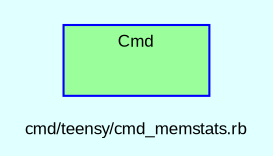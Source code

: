 digraph TopLevel {
    compound = true
    bgcolor = lightcyan1
    fontname = Arial
    fontsize = 8
    label = "cmd/teensy/cmd_memstats.rb"
    node [
        fontname = Arial,
        fontsize = 8,
        color = black
    ]

    subgraph cluster_Cmd {
        fillcolor = palegreen1
        URL = "classes/Cmd.html"
        fontname = Arial
        color = blue
        label = "Cmd"
        style = filled
        Cmd [
            shape = plaintext,
            height = 0.01,
            width = 0.75,
            label = ""
        ]

    }

}

